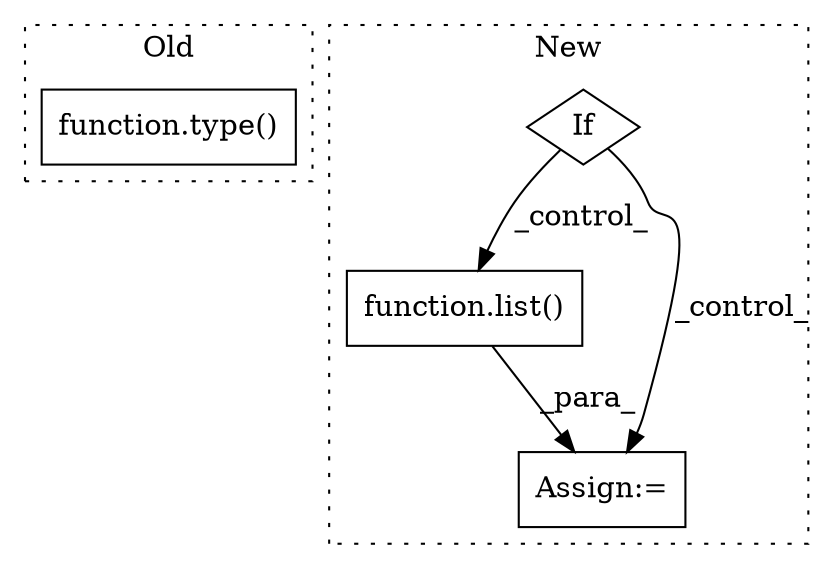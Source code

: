 digraph G {
subgraph cluster0 {
1 [label="function.type()" a="75" s="1392,1402" l="5,1" shape="box"];
label = "Old";
style="dotted";
}
subgraph cluster1 {
2 [label="function.list()" a="75" s="2436,2458" l="5,46" shape="box"];
3 [label="Assign:=" a="68" s="2433" l="3" shape="box"];
4 [label="If" a="96" s="2031" l="3" shape="diamond"];
label = "New";
style="dotted";
}
2 -> 3 [label="_para_"];
4 -> 2 [label="_control_"];
4 -> 3 [label="_control_"];
}